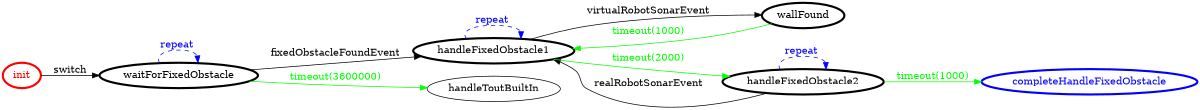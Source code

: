 /*
*
* A GraphViz DOT FSM description 
* Please use a GraphViz visualizer (like http://www.webgraphviz.com)
*  
*/

digraph finite_state_machine {
	rankdir=LR
	size="8,5"
	
	init [ color = red ][ fontcolor = red ][ penwidth = 3 ]
	wallFound [ color = black ][ fontcolor = black ][ penwidth = 3 ]
	waitForFixedObstacle [ color = black ][ fontcolor = black ][ penwidth = 3 ]
	handleFixedObstacle2 [ color = black ][ fontcolor = black ][ penwidth = 3 ]
	handleFixedObstacle1 [ color = black ][ fontcolor = black ][ penwidth = 3 ]
	completeHandleFixedObstacle [ color = blue ][ fontcolor = blue ][ penwidth = 3 ]
	
	handleFixedObstacle1 -> handleFixedObstacle2 [ label = "timeout(2000)" ][ color = green ][ fontcolor = green ]
	wallFound -> handleFixedObstacle1 [ label = "timeout(1000)" ][ color = green ][ fontcolor = green ]
	handleFixedObstacle1 -> wallFound [ label = "virtualRobotSonarEvent" ][ color = black ][ fontcolor = black ]
	handleFixedObstacle2 -> handleFixedObstacle1 [ label = "realRobotSonarEvent" ][ color = black ][ fontcolor = black ]
	handleFixedObstacle1 -> handleFixedObstacle1 [ label = "repeat "][ style = dashed ][ color = blue ][ fontcolor = blue ]
	waitForFixedObstacle -> handleFixedObstacle1 [ label = "fixedObstacleFoundEvent" ][ color = black ][ fontcolor = black ]
	waitForFixedObstacle -> handleToutBuiltIn [ label = "timeout(3600000)" ][ color = green ][ fontcolor = green ]
	waitForFixedObstacle -> waitForFixedObstacle [ label = "repeat "][ style = dashed ][ color = blue ][ fontcolor = blue ]
	handleFixedObstacle2 -> completeHandleFixedObstacle [ label = "timeout(1000)" ][ color = green ][ fontcolor = green ]
	init -> waitForFixedObstacle [ label = "switch" ][ color = black ][ fontcolor = black ]
	handleFixedObstacle2 -> handleFixedObstacle2 [ label = "repeat "][ style = dashed ][ color = blue ][ fontcolor = blue ]
}
